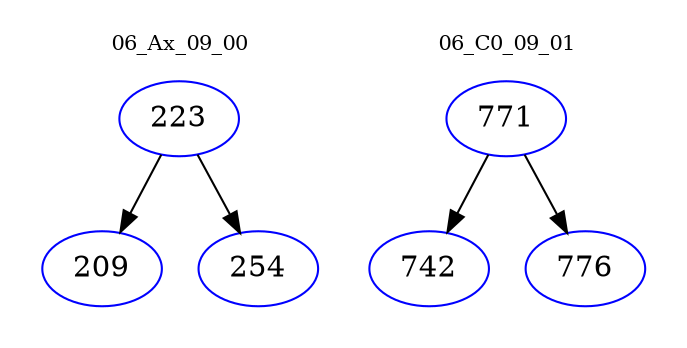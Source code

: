 digraph{
subgraph cluster_0 {
color = white
label = "06_Ax_09_00";
fontsize=10;
T0_223 [label="223", color="blue"]
T0_223 -> T0_209 [color="black"]
T0_209 [label="209", color="blue"]
T0_223 -> T0_254 [color="black"]
T0_254 [label="254", color="blue"]
}
subgraph cluster_1 {
color = white
label = "06_C0_09_01";
fontsize=10;
T1_771 [label="771", color="blue"]
T1_771 -> T1_742 [color="black"]
T1_742 [label="742", color="blue"]
T1_771 -> T1_776 [color="black"]
T1_776 [label="776", color="blue"]
}
}
